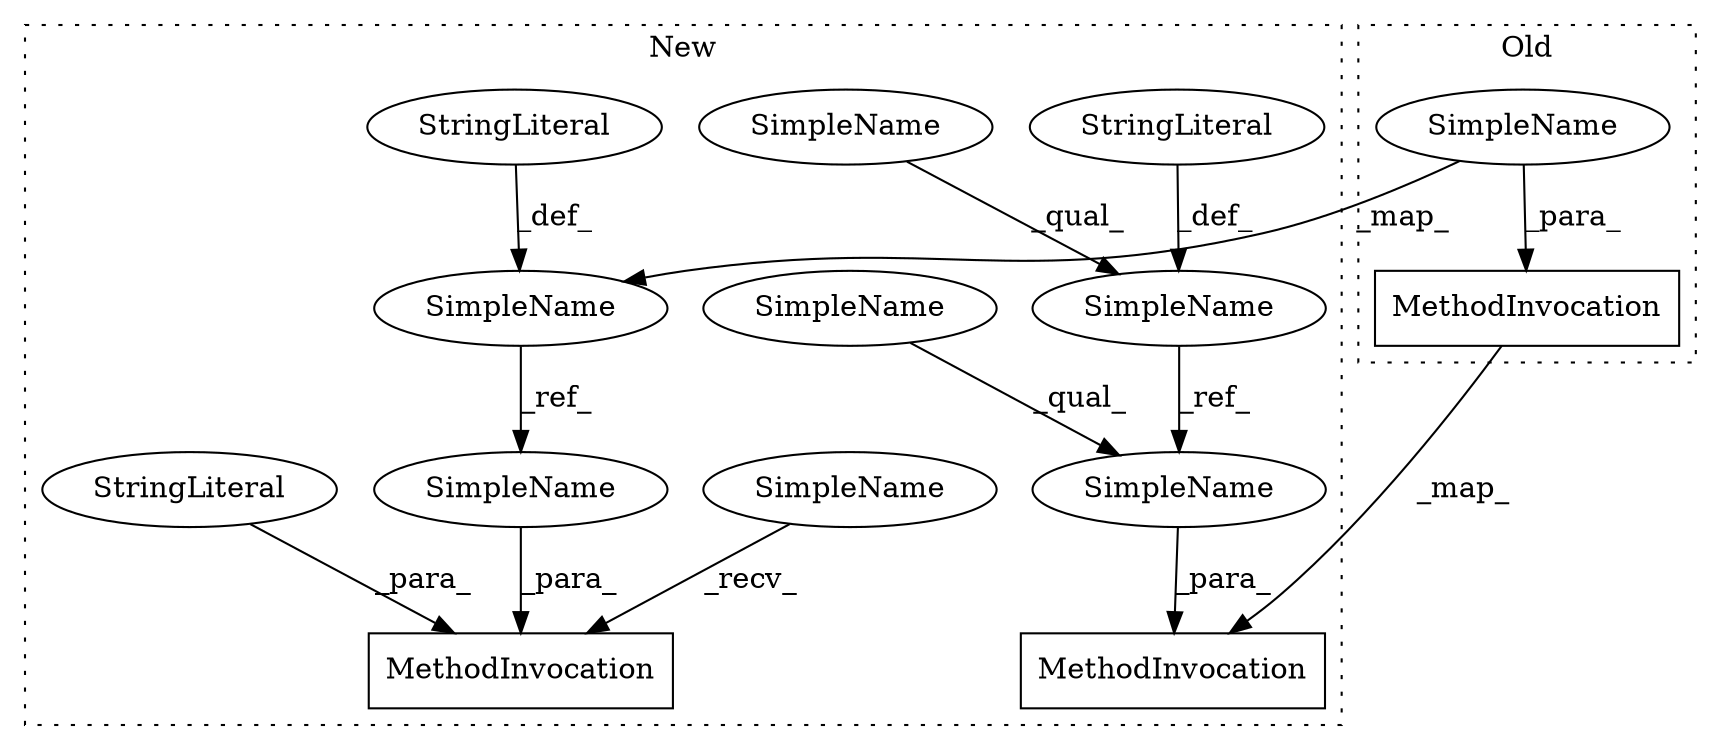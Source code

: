 digraph G {
subgraph cluster0 {
1 [label="MethodInvocation" a="32" s="24718,24789" l="6,1" shape="box"];
5 [label="SimpleName" a="42" s="24763" l="26" shape="ellipse"];
label = "Old";
style="dotted";
}
subgraph cluster1 {
2 [label="MethodInvocation" a="32" s="25134,25200" l="6,1" shape="box"];
3 [label="MethodInvocation" a="32" s="25222,25299" l="6,1" shape="box"];
4 [label="SimpleName" a="42" s="25179" l="21" shape="ellipse"];
6 [label="SimpleName" a="42" s="25179" l="7" shape="ellipse"];
7 [label="SimpleName" a="42" s="25215" l="6" shape="ellipse"];
8 [label="SimpleName" a="42" s="24873" l="21" shape="ellipse"];
9 [label="SimpleName" a="42" s="25273" l="26" shape="ellipse"];
10 [label="SimpleName" a="42" s="24948" l="26" shape="ellipse"];
11 [label="SimpleName" a="42" s="24873" l="7" shape="ellipse"];
12 [label="StringLiteral" a="45" s="24897" l="37" shape="ellipse"];
13 [label="StringLiteral" a="45" s="24977" l="43" shape="ellipse"];
14 [label="StringLiteral" a="45" s="25228" l="43" shape="ellipse"];
label = "New";
style="dotted";
}
1 -> 2 [label="_map_"];
4 -> 2 [label="_para_"];
5 -> 10 [label="_map_"];
5 -> 1 [label="_para_"];
6 -> 4 [label="_qual_"];
7 -> 3 [label="_recv_"];
8 -> 4 [label="_ref_"];
9 -> 3 [label="_para_"];
10 -> 9 [label="_ref_"];
11 -> 8 [label="_qual_"];
12 -> 8 [label="_def_"];
13 -> 10 [label="_def_"];
14 -> 3 [label="_para_"];
}